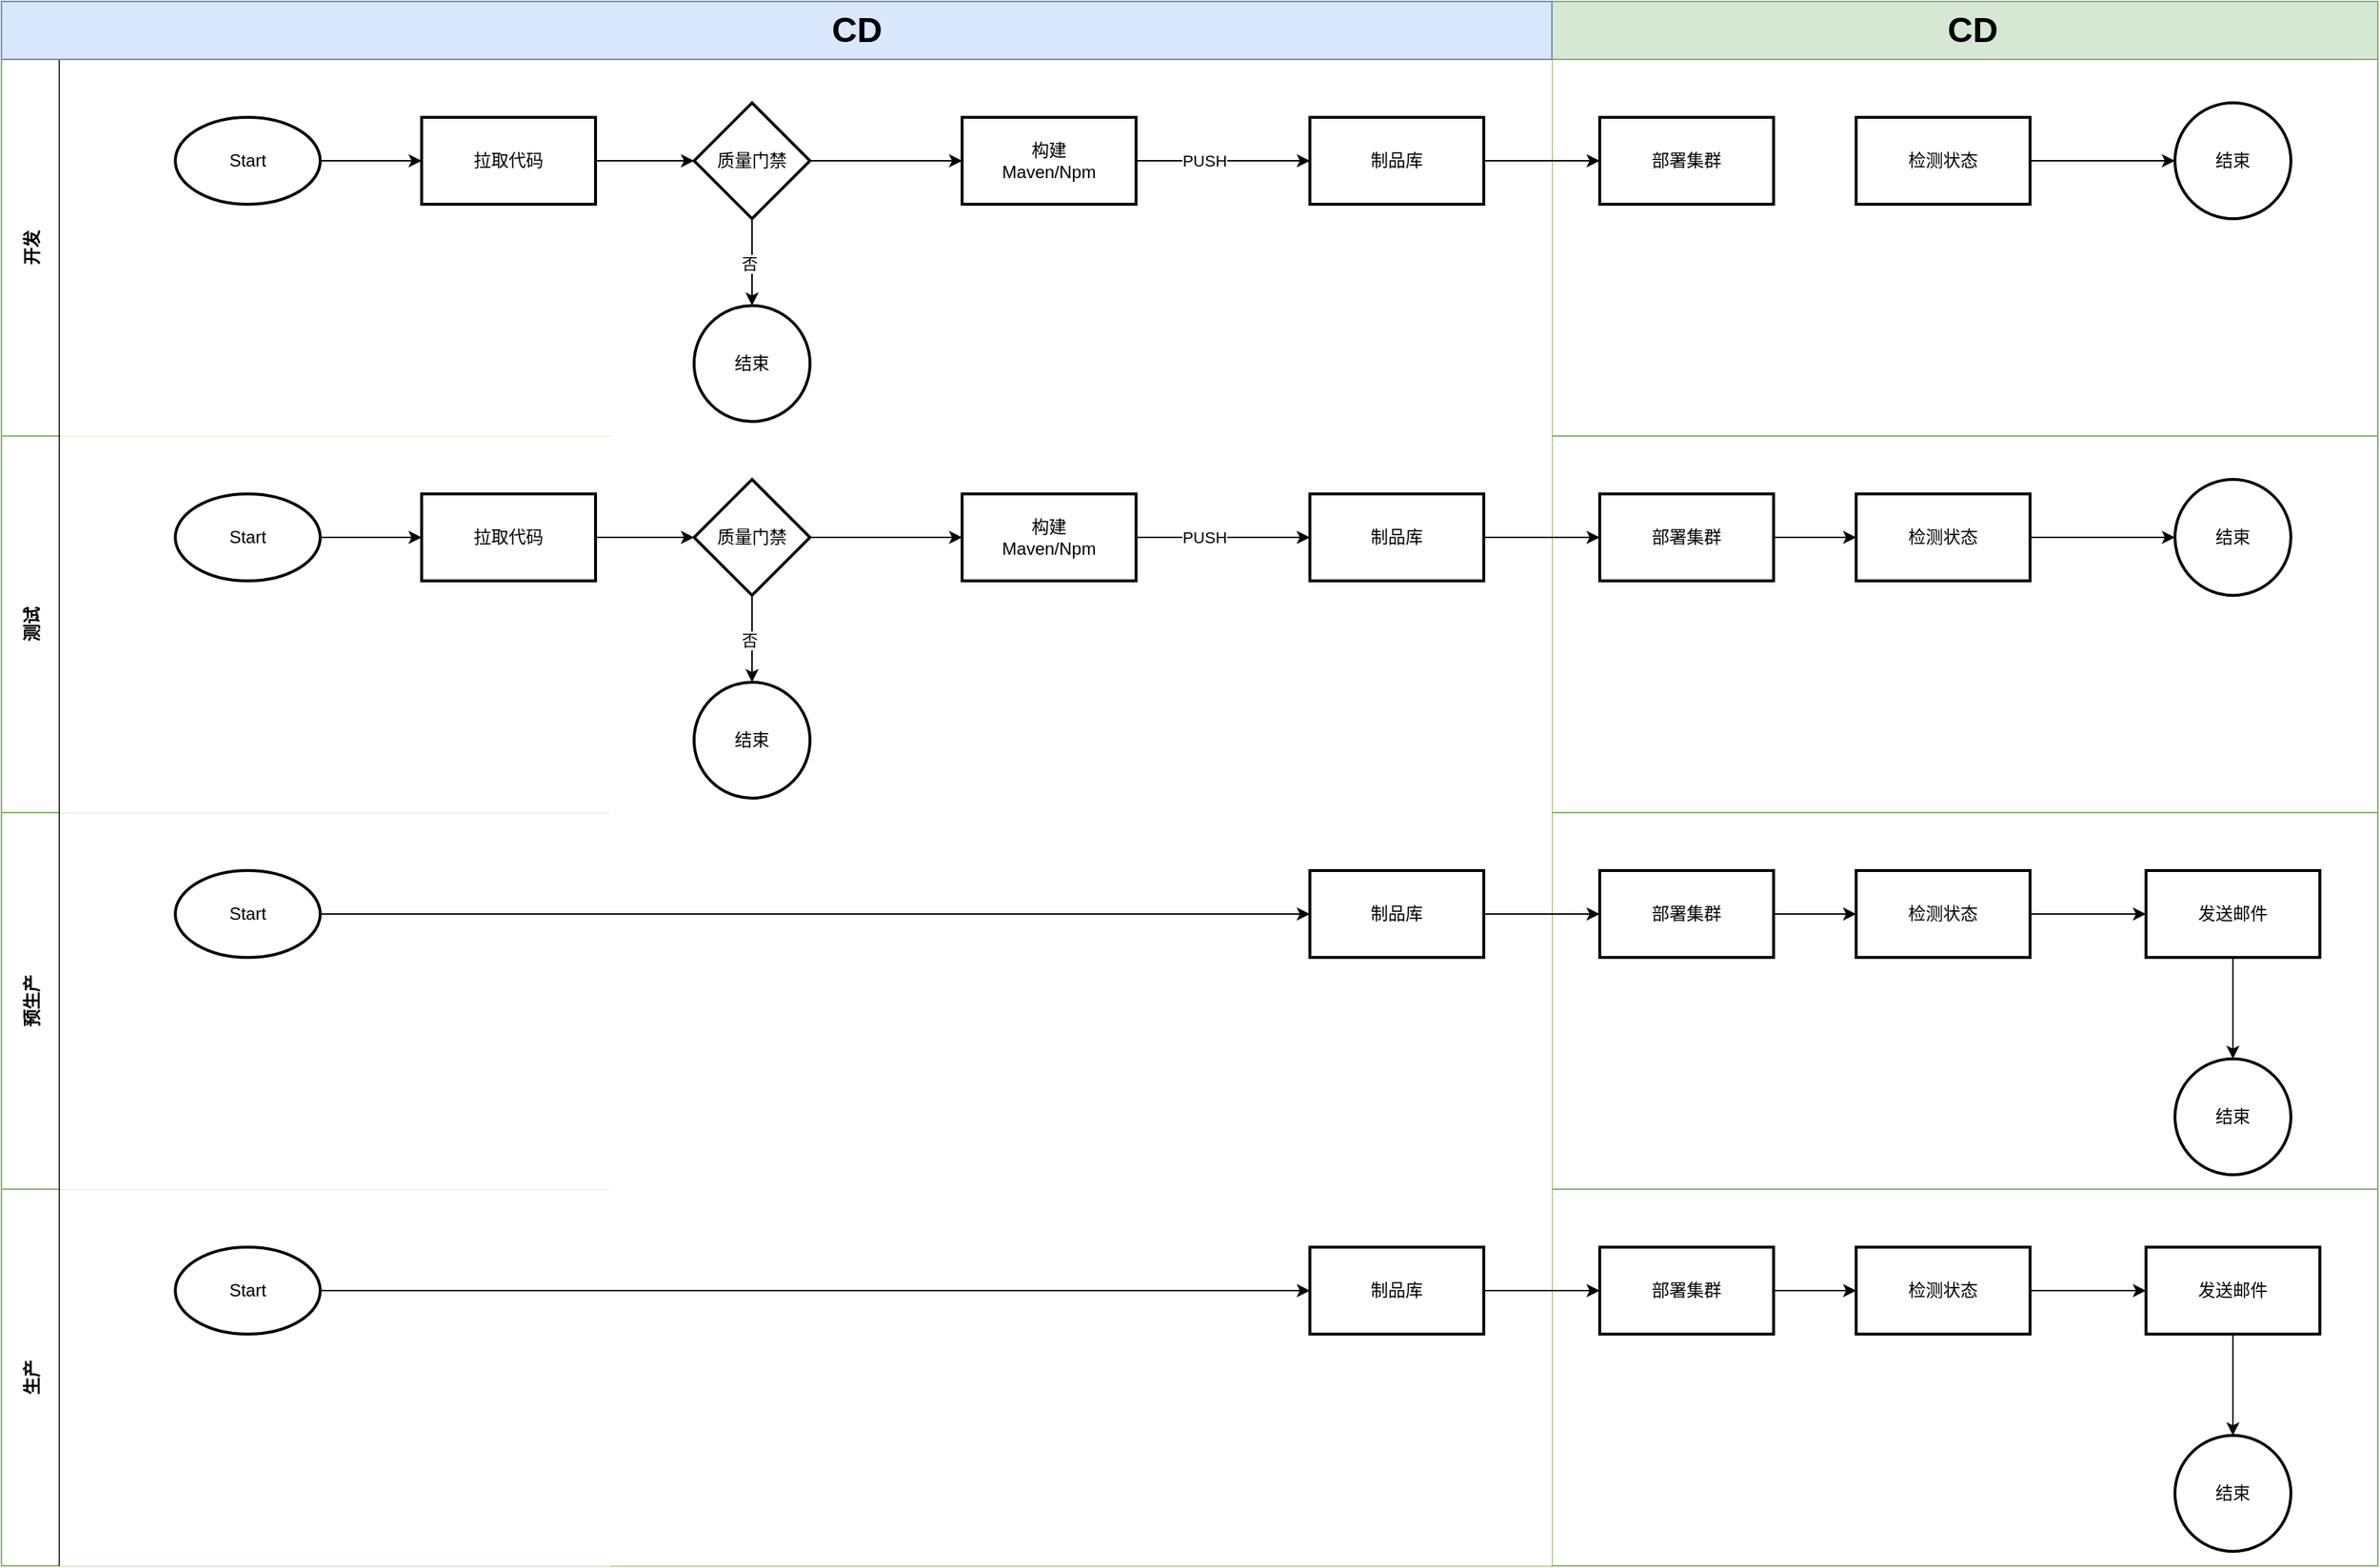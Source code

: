 <mxfile version="21.6.1" type="github">
  <diagram id="kgpKYQtTHZ0yAKxKKP6v" name="Page-1">
    <mxGraphModel dx="1434" dy="700" grid="1" gridSize="10" guides="1" tooltips="1" connect="1" arrows="1" fold="1" page="1" pageScale="1" pageWidth="850" pageHeight="1100" math="0" shadow="0">
      <root>
        <mxCell id="0" />
        <mxCell id="1" parent="0" />
        <mxCell id="3nuBFxr9cyL0pnOWT2aG-1" value="" style="shape=table;childLayout=tableLayout;startSize=40;collapsible=0;recursiveResize=0;expand=0;fillColor=#d5e8d4;fontStyle=1;points=[[0,0,0,0,0],[0,0.25,0,0,0],[0,0.5,0,0,0],[0,0.75,0,0,0],[0,1,0,0,0],[0.25,0,0,0,0],[0.25,1,0,0,0],[0.5,0,0,0,0],[0.5,1,0,0,0],[0.75,0,0,0,0],[0.75,1,0,0,0],[1,0,0,0,0],[1,0.25,0,0,0],[1,0.5,0,0,0],[1,0.75,0,0,0],[1,1,0,0,0]];strokeColor=#82b366;" parent="1" vertex="1">
          <mxGeometry y="200" width="1640" height="1080" as="geometry" />
        </mxCell>
        <mxCell id="3nuBFxr9cyL0pnOWT2aG-3" value="开发" style="shape=tableRow;horizontal=0;swimlaneHead=0;swimlaneBody=0;top=0;left=0;bottom=0;right=0;fillColor=none;points=[[0,0.5],[1,0.5]];portConstraint=eastwest;startSize=40;collapsible=0;recursiveResize=0;expand=0;fontStyle=1;" parent="3nuBFxr9cyL0pnOWT2aG-1" vertex="1">
          <mxGeometry y="40" width="1640" height="260" as="geometry" />
        </mxCell>
        <mxCell id="3nuBFxr9cyL0pnOWT2aG-4" value="" style="swimlane;swimlaneHead=0;swimlaneBody=0;connectable=0;fillColor=none;startSize=0;collapsible=0;recursiveResize=0;expand=0;fontStyle=1;dashed=1;strokeWidth=0;swimlaneFillColor=default;" parent="3nuBFxr9cyL0pnOWT2aG-3" vertex="1">
          <mxGeometry x="40" width="380" height="260" as="geometry">
            <mxRectangle width="380" height="260" as="alternateBounds" />
          </mxGeometry>
        </mxCell>
        <mxCell id="671XhVf-OirEY2XruRfS-42" value="" style="edgeStyle=orthogonalEdgeStyle;rounded=0;orthogonalLoop=1;jettySize=auto;html=1;" edge="1" parent="3nuBFxr9cyL0pnOWT2aG-4" source="671XhVf-OirEY2XruRfS-16" target="671XhVf-OirEY2XruRfS-41">
          <mxGeometry relative="1" as="geometry" />
        </mxCell>
        <mxCell id="671XhVf-OirEY2XruRfS-16" value="Start" style="strokeWidth=2;html=1;shape=mxgraph.flowchart.start_1;whiteSpace=wrap;" vertex="1" parent="3nuBFxr9cyL0pnOWT2aG-4">
          <mxGeometry x="80" y="40" width="100" height="60" as="geometry" />
        </mxCell>
        <mxCell id="671XhVf-OirEY2XruRfS-41" value="拉取代码" style="whiteSpace=wrap;html=1;strokeWidth=2;" vertex="1" parent="3nuBFxr9cyL0pnOWT2aG-4">
          <mxGeometry x="250" y="40" width="120" height="60" as="geometry" />
        </mxCell>
        <mxCell id="3nuBFxr9cyL0pnOWT2aG-8" value="" style="swimlane;swimlaneHead=0;swimlaneBody=0;connectable=0;fillColor=none;startSize=0;collapsible=0;recursiveResize=0;expand=0;fontStyle=1;swimlaneFillColor=default;" parent="3nuBFxr9cyL0pnOWT2aG-3" vertex="1">
          <mxGeometry x="420" width="650" height="260" as="geometry">
            <mxRectangle width="650" height="260" as="alternateBounds" />
          </mxGeometry>
        </mxCell>
        <mxCell id="671XhVf-OirEY2XruRfS-24" value="" style="edgeStyle=orthogonalEdgeStyle;rounded=0;orthogonalLoop=1;jettySize=auto;html=1;" edge="1" parent="3nuBFxr9cyL0pnOWT2aG-8" source="671XhVf-OirEY2XruRfS-20" target="671XhVf-OirEY2XruRfS-23">
          <mxGeometry relative="1" as="geometry" />
        </mxCell>
        <mxCell id="671XhVf-OirEY2XruRfS-25" value="否" style="edgeLabel;html=1;align=center;verticalAlign=middle;resizable=0;points=[];" vertex="1" connectable="0" parent="671XhVf-OirEY2XruRfS-24">
          <mxGeometry x="0.025" y="-2" relative="1" as="geometry">
            <mxPoint as="offset" />
          </mxGeometry>
        </mxCell>
        <mxCell id="671XhVf-OirEY2XruRfS-28" value="" style="edgeStyle=orthogonalEdgeStyle;rounded=0;orthogonalLoop=1;jettySize=auto;html=1;" edge="1" parent="3nuBFxr9cyL0pnOWT2aG-8" source="671XhVf-OirEY2XruRfS-20" target="671XhVf-OirEY2XruRfS-27">
          <mxGeometry relative="1" as="geometry" />
        </mxCell>
        <mxCell id="671XhVf-OirEY2XruRfS-20" value="质量门禁" style="rhombus;whiteSpace=wrap;html=1;strokeWidth=2;" vertex="1" parent="3nuBFxr9cyL0pnOWT2aG-8">
          <mxGeometry x="58" y="30" width="80" height="80" as="geometry" />
        </mxCell>
        <mxCell id="671XhVf-OirEY2XruRfS-23" value="结束" style="ellipse;whiteSpace=wrap;html=1;strokeWidth=2;" vertex="1" parent="3nuBFxr9cyL0pnOWT2aG-8">
          <mxGeometry x="58" y="170" width="80" height="80" as="geometry" />
        </mxCell>
        <mxCell id="671XhVf-OirEY2XruRfS-31" value="" style="edgeStyle=orthogonalEdgeStyle;rounded=0;orthogonalLoop=1;jettySize=auto;html=1;" edge="1" parent="3nuBFxr9cyL0pnOWT2aG-8" source="671XhVf-OirEY2XruRfS-27" target="671XhVf-OirEY2XruRfS-30">
          <mxGeometry relative="1" as="geometry" />
        </mxCell>
        <mxCell id="671XhVf-OirEY2XruRfS-32" value="PUSH" style="edgeLabel;html=1;align=center;verticalAlign=middle;resizable=0;points=[];" vertex="1" connectable="0" parent="671XhVf-OirEY2XruRfS-31">
          <mxGeometry x="-0.225" relative="1" as="geometry">
            <mxPoint as="offset" />
          </mxGeometry>
        </mxCell>
        <mxCell id="671XhVf-OirEY2XruRfS-27" value="构建&lt;br&gt;Maven/Npm" style="whiteSpace=wrap;html=1;strokeWidth=2;" vertex="1" parent="3nuBFxr9cyL0pnOWT2aG-8">
          <mxGeometry x="243" y="40" width="120" height="60" as="geometry" />
        </mxCell>
        <mxCell id="671XhVf-OirEY2XruRfS-36" value="" style="edgeStyle=orthogonalEdgeStyle;rounded=0;orthogonalLoop=1;jettySize=auto;html=1;" edge="1" parent="3nuBFxr9cyL0pnOWT2aG-8" source="671XhVf-OirEY2XruRfS-30" target="671XhVf-OirEY2XruRfS-35">
          <mxGeometry relative="1" as="geometry" />
        </mxCell>
        <mxCell id="671XhVf-OirEY2XruRfS-30" value="制品库" style="whiteSpace=wrap;html=1;strokeWidth=2;" vertex="1" parent="3nuBFxr9cyL0pnOWT2aG-8">
          <mxGeometry x="483" y="40" width="120" height="60" as="geometry" />
        </mxCell>
        <mxCell id="671XhVf-OirEY2XruRfS-35" value="部署集群" style="whiteSpace=wrap;html=1;strokeWidth=2;" vertex="1" parent="3nuBFxr9cyL0pnOWT2aG-8">
          <mxGeometry x="683" y="40" width="120" height="60" as="geometry" />
        </mxCell>
        <mxCell id="3nuBFxr9cyL0pnOWT2aG-11" value="" style="swimlane;swimlaneHead=0;swimlaneBody=0;connectable=0;fillColor=none;startSize=0;collapsible=0;recursiveResize=0;expand=0;fontStyle=1;" parent="3nuBFxr9cyL0pnOWT2aG-3" vertex="1">
          <mxGeometry x="1070" width="570" height="260" as="geometry">
            <mxRectangle width="570" height="260" as="alternateBounds" />
          </mxGeometry>
        </mxCell>
        <mxCell id="671XhVf-OirEY2XruRfS-40" value="" style="edgeStyle=orthogonalEdgeStyle;rounded=0;orthogonalLoop=1;jettySize=auto;html=1;" edge="1" parent="3nuBFxr9cyL0pnOWT2aG-11" source="671XhVf-OirEY2XruRfS-37" target="671XhVf-OirEY2XruRfS-39">
          <mxGeometry relative="1" as="geometry" />
        </mxCell>
        <mxCell id="671XhVf-OirEY2XruRfS-37" value="检测状态" style="whiteSpace=wrap;html=1;strokeWidth=2;" vertex="1" parent="3nuBFxr9cyL0pnOWT2aG-11">
          <mxGeometry x="210" y="40" width="120" height="60" as="geometry" />
        </mxCell>
        <mxCell id="671XhVf-OirEY2XruRfS-39" value="结束" style="ellipse;whiteSpace=wrap;html=1;strokeWidth=2;" vertex="1" parent="3nuBFxr9cyL0pnOWT2aG-11">
          <mxGeometry x="430" y="30" width="80" height="80" as="geometry" />
        </mxCell>
        <mxCell id="671XhVf-OirEY2XruRfS-43" style="edgeStyle=orthogonalEdgeStyle;rounded=0;orthogonalLoop=1;jettySize=auto;html=1;" edge="1" parent="3nuBFxr9cyL0pnOWT2aG-3" source="671XhVf-OirEY2XruRfS-41" target="671XhVf-OirEY2XruRfS-20">
          <mxGeometry relative="1" as="geometry" />
        </mxCell>
        <mxCell id="671XhVf-OirEY2XruRfS-44" value="测试" style="shape=tableRow;horizontal=0;swimlaneHead=0;swimlaneBody=0;top=0;left=0;bottom=0;right=0;fillColor=none;points=[[0,0.5],[1,0.5]];portConstraint=eastwest;startSize=40;collapsible=0;recursiveResize=0;expand=0;fontStyle=1;" vertex="1" parent="3nuBFxr9cyL0pnOWT2aG-1">
          <mxGeometry y="300" width="1640" height="260" as="geometry" />
        </mxCell>
        <mxCell id="671XhVf-OirEY2XruRfS-45" value="" style="swimlane;swimlaneHead=0;swimlaneBody=0;connectable=0;fillColor=none;startSize=0;collapsible=0;recursiveResize=0;expand=0;fontStyle=1;dashed=1;strokeWidth=0;swimlaneFillColor=default;" vertex="1" parent="671XhVf-OirEY2XruRfS-44">
          <mxGeometry x="40" width="380" height="260" as="geometry">
            <mxRectangle width="380" height="260" as="alternateBounds" />
          </mxGeometry>
        </mxCell>
        <mxCell id="671XhVf-OirEY2XruRfS-46" value="" style="edgeStyle=orthogonalEdgeStyle;rounded=0;orthogonalLoop=1;jettySize=auto;html=1;" edge="1" parent="671XhVf-OirEY2XruRfS-45" source="671XhVf-OirEY2XruRfS-47" target="671XhVf-OirEY2XruRfS-48">
          <mxGeometry relative="1" as="geometry" />
        </mxCell>
        <mxCell id="671XhVf-OirEY2XruRfS-47" value="Start" style="strokeWidth=2;html=1;shape=mxgraph.flowchart.start_1;whiteSpace=wrap;" vertex="1" parent="671XhVf-OirEY2XruRfS-45">
          <mxGeometry x="80" y="40" width="100" height="60" as="geometry" />
        </mxCell>
        <mxCell id="671XhVf-OirEY2XruRfS-48" value="拉取代码" style="whiteSpace=wrap;html=1;strokeWidth=2;" vertex="1" parent="671XhVf-OirEY2XruRfS-45">
          <mxGeometry x="250" y="40" width="120" height="60" as="geometry" />
        </mxCell>
        <mxCell id="671XhVf-OirEY2XruRfS-49" value="" style="swimlane;swimlaneHead=0;swimlaneBody=0;connectable=0;fillColor=none;startSize=0;collapsible=0;recursiveResize=0;expand=0;fontStyle=1;swimlaneFillColor=default;" vertex="1" parent="671XhVf-OirEY2XruRfS-44">
          <mxGeometry x="420" width="650" height="260" as="geometry">
            <mxRectangle width="650" height="260" as="alternateBounds" />
          </mxGeometry>
        </mxCell>
        <mxCell id="671XhVf-OirEY2XruRfS-50" value="" style="edgeStyle=orthogonalEdgeStyle;rounded=0;orthogonalLoop=1;jettySize=auto;html=1;" edge="1" parent="671XhVf-OirEY2XruRfS-49" source="671XhVf-OirEY2XruRfS-53" target="671XhVf-OirEY2XruRfS-54">
          <mxGeometry relative="1" as="geometry" />
        </mxCell>
        <mxCell id="671XhVf-OirEY2XruRfS-51" value="否" style="edgeLabel;html=1;align=center;verticalAlign=middle;resizable=0;points=[];" vertex="1" connectable="0" parent="671XhVf-OirEY2XruRfS-50">
          <mxGeometry x="0.025" y="-2" relative="1" as="geometry">
            <mxPoint as="offset" />
          </mxGeometry>
        </mxCell>
        <mxCell id="671XhVf-OirEY2XruRfS-52" value="" style="edgeStyle=orthogonalEdgeStyle;rounded=0;orthogonalLoop=1;jettySize=auto;html=1;" edge="1" parent="671XhVf-OirEY2XruRfS-49" source="671XhVf-OirEY2XruRfS-53" target="671XhVf-OirEY2XruRfS-57">
          <mxGeometry relative="1" as="geometry" />
        </mxCell>
        <mxCell id="671XhVf-OirEY2XruRfS-53" value="质量门禁" style="rhombus;whiteSpace=wrap;html=1;strokeWidth=2;" vertex="1" parent="671XhVf-OirEY2XruRfS-49">
          <mxGeometry x="58" y="30" width="80" height="80" as="geometry" />
        </mxCell>
        <mxCell id="671XhVf-OirEY2XruRfS-54" value="结束" style="ellipse;whiteSpace=wrap;html=1;strokeWidth=2;" vertex="1" parent="671XhVf-OirEY2XruRfS-49">
          <mxGeometry x="58" y="170" width="80" height="80" as="geometry" />
        </mxCell>
        <mxCell id="671XhVf-OirEY2XruRfS-55" value="" style="edgeStyle=orthogonalEdgeStyle;rounded=0;orthogonalLoop=1;jettySize=auto;html=1;" edge="1" parent="671XhVf-OirEY2XruRfS-49" source="671XhVf-OirEY2XruRfS-57" target="671XhVf-OirEY2XruRfS-59">
          <mxGeometry relative="1" as="geometry" />
        </mxCell>
        <mxCell id="671XhVf-OirEY2XruRfS-56" value="PUSH" style="edgeLabel;html=1;align=center;verticalAlign=middle;resizable=0;points=[];" vertex="1" connectable="0" parent="671XhVf-OirEY2XruRfS-55">
          <mxGeometry x="-0.225" relative="1" as="geometry">
            <mxPoint as="offset" />
          </mxGeometry>
        </mxCell>
        <mxCell id="671XhVf-OirEY2XruRfS-57" value="构建&lt;br&gt;Maven/Npm" style="whiteSpace=wrap;html=1;strokeWidth=2;" vertex="1" parent="671XhVf-OirEY2XruRfS-49">
          <mxGeometry x="243" y="40" width="120" height="60" as="geometry" />
        </mxCell>
        <mxCell id="671XhVf-OirEY2XruRfS-58" value="" style="edgeStyle=orthogonalEdgeStyle;rounded=0;orthogonalLoop=1;jettySize=auto;html=1;" edge="1" parent="671XhVf-OirEY2XruRfS-49" source="671XhVf-OirEY2XruRfS-59" target="671XhVf-OirEY2XruRfS-60">
          <mxGeometry relative="1" as="geometry" />
        </mxCell>
        <mxCell id="671XhVf-OirEY2XruRfS-59" value="制品库" style="whiteSpace=wrap;html=1;strokeWidth=2;" vertex="1" parent="671XhVf-OirEY2XruRfS-49">
          <mxGeometry x="483" y="40" width="120" height="60" as="geometry" />
        </mxCell>
        <mxCell id="671XhVf-OirEY2XruRfS-60" value="部署集群" style="whiteSpace=wrap;html=1;strokeWidth=2;" vertex="1" parent="671XhVf-OirEY2XruRfS-49">
          <mxGeometry x="683" y="40" width="120" height="60" as="geometry" />
        </mxCell>
        <mxCell id="671XhVf-OirEY2XruRfS-61" value="" style="swimlane;swimlaneHead=0;swimlaneBody=0;connectable=0;fillColor=none;startSize=0;collapsible=0;recursiveResize=0;expand=0;fontStyle=1;" vertex="1" parent="671XhVf-OirEY2XruRfS-44">
          <mxGeometry x="1070" width="570" height="260" as="geometry">
            <mxRectangle width="570" height="260" as="alternateBounds" />
          </mxGeometry>
        </mxCell>
        <mxCell id="671XhVf-OirEY2XruRfS-62" value="" style="edgeStyle=orthogonalEdgeStyle;rounded=0;orthogonalLoop=1;jettySize=auto;html=1;" edge="1" parent="671XhVf-OirEY2XruRfS-61" source="671XhVf-OirEY2XruRfS-63" target="671XhVf-OirEY2XruRfS-64">
          <mxGeometry relative="1" as="geometry" />
        </mxCell>
        <mxCell id="671XhVf-OirEY2XruRfS-63" value="检测状态" style="whiteSpace=wrap;html=1;strokeWidth=2;" vertex="1" parent="671XhVf-OirEY2XruRfS-61">
          <mxGeometry x="210" y="40" width="120" height="60" as="geometry" />
        </mxCell>
        <mxCell id="671XhVf-OirEY2XruRfS-64" value="结束" style="ellipse;whiteSpace=wrap;html=1;strokeWidth=2;" vertex="1" parent="671XhVf-OirEY2XruRfS-61">
          <mxGeometry x="430" y="30" width="80" height="80" as="geometry" />
        </mxCell>
        <mxCell id="671XhVf-OirEY2XruRfS-66" style="edgeStyle=orthogonalEdgeStyle;rounded=0;orthogonalLoop=1;jettySize=auto;html=1;" edge="1" parent="671XhVf-OirEY2XruRfS-44" source="671XhVf-OirEY2XruRfS-48" target="671XhVf-OirEY2XruRfS-53">
          <mxGeometry relative="1" as="geometry" />
        </mxCell>
        <mxCell id="671XhVf-OirEY2XruRfS-111" style="edgeStyle=orthogonalEdgeStyle;rounded=0;orthogonalLoop=1;jettySize=auto;html=1;" edge="1" parent="671XhVf-OirEY2XruRfS-44" source="671XhVf-OirEY2XruRfS-60" target="671XhVf-OirEY2XruRfS-63">
          <mxGeometry relative="1" as="geometry" />
        </mxCell>
        <mxCell id="671XhVf-OirEY2XruRfS-67" value="预生产" style="shape=tableRow;horizontal=0;swimlaneHead=0;swimlaneBody=0;top=0;left=0;bottom=0;right=0;fillColor=none;points=[[0,0.5],[1,0.5]];portConstraint=eastwest;startSize=40;collapsible=0;recursiveResize=0;expand=0;fontStyle=1;" vertex="1" parent="3nuBFxr9cyL0pnOWT2aG-1">
          <mxGeometry y="560" width="1640" height="260" as="geometry" />
        </mxCell>
        <mxCell id="671XhVf-OirEY2XruRfS-68" value="" style="swimlane;swimlaneHead=0;swimlaneBody=0;connectable=0;fillColor=none;startSize=0;collapsible=0;recursiveResize=0;expand=0;fontStyle=1;dashed=1;strokeWidth=0;swimlaneFillColor=default;" vertex="1" parent="671XhVf-OirEY2XruRfS-67">
          <mxGeometry x="40" width="380" height="260" as="geometry">
            <mxRectangle width="380" height="260" as="alternateBounds" />
          </mxGeometry>
        </mxCell>
        <mxCell id="671XhVf-OirEY2XruRfS-70" value="Start" style="strokeWidth=2;html=1;shape=mxgraph.flowchart.start_1;whiteSpace=wrap;" vertex="1" parent="671XhVf-OirEY2XruRfS-68">
          <mxGeometry x="80" y="40" width="100" height="60" as="geometry" />
        </mxCell>
        <mxCell id="671XhVf-OirEY2XruRfS-72" value="" style="swimlane;swimlaneHead=0;swimlaneBody=0;connectable=0;fillColor=none;startSize=0;collapsible=0;recursiveResize=0;expand=0;fontStyle=1;swimlaneFillColor=default;" vertex="1" parent="671XhVf-OirEY2XruRfS-67">
          <mxGeometry x="420" width="650" height="260" as="geometry">
            <mxRectangle width="650" height="260" as="alternateBounds" />
          </mxGeometry>
        </mxCell>
        <mxCell id="671XhVf-OirEY2XruRfS-81" value="" style="edgeStyle=orthogonalEdgeStyle;rounded=0;orthogonalLoop=1;jettySize=auto;html=1;" edge="1" parent="671XhVf-OirEY2XruRfS-72" source="671XhVf-OirEY2XruRfS-82" target="671XhVf-OirEY2XruRfS-83">
          <mxGeometry relative="1" as="geometry" />
        </mxCell>
        <mxCell id="671XhVf-OirEY2XruRfS-82" value="制品库" style="whiteSpace=wrap;html=1;strokeWidth=2;" vertex="1" parent="671XhVf-OirEY2XruRfS-72">
          <mxGeometry x="483" y="40" width="120" height="60" as="geometry" />
        </mxCell>
        <mxCell id="671XhVf-OirEY2XruRfS-83" value="部署集群" style="whiteSpace=wrap;html=1;strokeWidth=2;" vertex="1" parent="671XhVf-OirEY2XruRfS-72">
          <mxGeometry x="683" y="40" width="120" height="60" as="geometry" />
        </mxCell>
        <mxCell id="671XhVf-OirEY2XruRfS-84" value="" style="swimlane;swimlaneHead=0;swimlaneBody=0;connectable=0;fillColor=none;startSize=0;collapsible=0;recursiveResize=0;expand=0;fontStyle=1;" vertex="1" parent="671XhVf-OirEY2XruRfS-67">
          <mxGeometry x="1070" width="570" height="260" as="geometry">
            <mxRectangle width="570" height="260" as="alternateBounds" />
          </mxGeometry>
        </mxCell>
        <mxCell id="671XhVf-OirEY2XruRfS-92" value="" style="edgeStyle=orthogonalEdgeStyle;rounded=0;orthogonalLoop=1;jettySize=auto;html=1;" edge="1" parent="671XhVf-OirEY2XruRfS-84" source="671XhVf-OirEY2XruRfS-86" target="671XhVf-OirEY2XruRfS-91">
          <mxGeometry relative="1" as="geometry" />
        </mxCell>
        <mxCell id="671XhVf-OirEY2XruRfS-86" value="检测状态" style="whiteSpace=wrap;html=1;strokeWidth=2;" vertex="1" parent="671XhVf-OirEY2XruRfS-84">
          <mxGeometry x="210" y="40" width="120" height="60" as="geometry" />
        </mxCell>
        <mxCell id="671XhVf-OirEY2XruRfS-94" value="" style="edgeStyle=orthogonalEdgeStyle;rounded=0;orthogonalLoop=1;jettySize=auto;html=1;" edge="1" parent="671XhVf-OirEY2XruRfS-84" source="671XhVf-OirEY2XruRfS-91" target="671XhVf-OirEY2XruRfS-93">
          <mxGeometry relative="1" as="geometry" />
        </mxCell>
        <mxCell id="671XhVf-OirEY2XruRfS-91" value="发送邮件" style="whiteSpace=wrap;html=1;strokeWidth=2;" vertex="1" parent="671XhVf-OirEY2XruRfS-84">
          <mxGeometry x="410" y="40" width="120" height="60" as="geometry" />
        </mxCell>
        <mxCell id="671XhVf-OirEY2XruRfS-93" value="结束" style="ellipse;whiteSpace=wrap;html=1;strokeWidth=2;" vertex="1" parent="671XhVf-OirEY2XruRfS-84">
          <mxGeometry x="430" y="170" width="80" height="80" as="geometry" />
        </mxCell>
        <mxCell id="671XhVf-OirEY2XruRfS-69" value="" style="edgeStyle=orthogonalEdgeStyle;rounded=0;orthogonalLoop=1;jettySize=auto;html=1;" edge="1" parent="671XhVf-OirEY2XruRfS-67" source="671XhVf-OirEY2XruRfS-70" target="671XhVf-OirEY2XruRfS-82">
          <mxGeometry relative="1" as="geometry">
            <mxPoint x="290" y="70" as="targetPoint" />
          </mxGeometry>
        </mxCell>
        <mxCell id="671XhVf-OirEY2XruRfS-112" style="edgeStyle=orthogonalEdgeStyle;rounded=0;orthogonalLoop=1;jettySize=auto;html=1;" edge="1" parent="671XhVf-OirEY2XruRfS-67" source="671XhVf-OirEY2XruRfS-83" target="671XhVf-OirEY2XruRfS-86">
          <mxGeometry relative="1" as="geometry" />
        </mxCell>
        <mxCell id="671XhVf-OirEY2XruRfS-95" value="生产" style="shape=tableRow;horizontal=0;swimlaneHead=0;swimlaneBody=0;top=0;left=0;bottom=0;right=0;fillColor=none;points=[[0,0.5],[1,0.5]];portConstraint=eastwest;startSize=40;collapsible=0;recursiveResize=0;expand=0;fontStyle=1;" vertex="1" parent="3nuBFxr9cyL0pnOWT2aG-1">
          <mxGeometry y="820" width="1640" height="260" as="geometry" />
        </mxCell>
        <mxCell id="671XhVf-OirEY2XruRfS-96" value="" style="swimlane;swimlaneHead=0;swimlaneBody=0;connectable=0;fillColor=none;startSize=0;collapsible=0;recursiveResize=0;expand=0;fontStyle=1;dashed=1;strokeWidth=0;swimlaneFillColor=default;" vertex="1" parent="671XhVf-OirEY2XruRfS-95">
          <mxGeometry x="40" width="380" height="260" as="geometry">
            <mxRectangle width="380" height="260" as="alternateBounds" />
          </mxGeometry>
        </mxCell>
        <mxCell id="671XhVf-OirEY2XruRfS-97" value="Start" style="strokeWidth=2;html=1;shape=mxgraph.flowchart.start_1;whiteSpace=wrap;" vertex="1" parent="671XhVf-OirEY2XruRfS-96">
          <mxGeometry x="80" y="40" width="100" height="60" as="geometry" />
        </mxCell>
        <mxCell id="671XhVf-OirEY2XruRfS-98" value="" style="swimlane;swimlaneHead=0;swimlaneBody=0;connectable=0;fillColor=none;startSize=0;collapsible=0;recursiveResize=0;expand=0;fontStyle=1;swimlaneFillColor=default;" vertex="1" parent="671XhVf-OirEY2XruRfS-95">
          <mxGeometry x="420" width="650" height="260" as="geometry">
            <mxRectangle width="650" height="260" as="alternateBounds" />
          </mxGeometry>
        </mxCell>
        <mxCell id="671XhVf-OirEY2XruRfS-99" value="" style="edgeStyle=orthogonalEdgeStyle;rounded=0;orthogonalLoop=1;jettySize=auto;html=1;" edge="1" parent="671XhVf-OirEY2XruRfS-98" source="671XhVf-OirEY2XruRfS-100" target="671XhVf-OirEY2XruRfS-101">
          <mxGeometry relative="1" as="geometry" />
        </mxCell>
        <mxCell id="671XhVf-OirEY2XruRfS-100" value="制品库" style="whiteSpace=wrap;html=1;strokeWidth=2;" vertex="1" parent="671XhVf-OirEY2XruRfS-98">
          <mxGeometry x="483" y="40" width="120" height="60" as="geometry" />
        </mxCell>
        <mxCell id="671XhVf-OirEY2XruRfS-101" value="部署集群" style="whiteSpace=wrap;html=1;strokeWidth=2;" vertex="1" parent="671XhVf-OirEY2XruRfS-98">
          <mxGeometry x="683" y="40" width="120" height="60" as="geometry" />
        </mxCell>
        <mxCell id="671XhVf-OirEY2XruRfS-102" value="" style="swimlane;swimlaneHead=0;swimlaneBody=0;connectable=0;fillColor=none;startSize=0;collapsible=0;recursiveResize=0;expand=0;fontStyle=1;" vertex="1" parent="671XhVf-OirEY2XruRfS-95">
          <mxGeometry x="1070" width="570" height="260" as="geometry">
            <mxRectangle width="570" height="260" as="alternateBounds" />
          </mxGeometry>
        </mxCell>
        <mxCell id="671XhVf-OirEY2XruRfS-103" value="" style="edgeStyle=orthogonalEdgeStyle;rounded=0;orthogonalLoop=1;jettySize=auto;html=1;" edge="1" parent="671XhVf-OirEY2XruRfS-102" source="671XhVf-OirEY2XruRfS-104" target="671XhVf-OirEY2XruRfS-106">
          <mxGeometry relative="1" as="geometry" />
        </mxCell>
        <mxCell id="671XhVf-OirEY2XruRfS-104" value="检测状态" style="whiteSpace=wrap;html=1;strokeWidth=2;" vertex="1" parent="671XhVf-OirEY2XruRfS-102">
          <mxGeometry x="210" y="40" width="120" height="60" as="geometry" />
        </mxCell>
        <mxCell id="671XhVf-OirEY2XruRfS-105" value="" style="edgeStyle=orthogonalEdgeStyle;rounded=0;orthogonalLoop=1;jettySize=auto;html=1;" edge="1" parent="671XhVf-OirEY2XruRfS-102" source="671XhVf-OirEY2XruRfS-106" target="671XhVf-OirEY2XruRfS-107">
          <mxGeometry relative="1" as="geometry" />
        </mxCell>
        <mxCell id="671XhVf-OirEY2XruRfS-106" value="发送邮件" style="whiteSpace=wrap;html=1;strokeWidth=2;" vertex="1" parent="671XhVf-OirEY2XruRfS-102">
          <mxGeometry x="410" y="40" width="120" height="60" as="geometry" />
        </mxCell>
        <mxCell id="671XhVf-OirEY2XruRfS-107" value="结束" style="ellipse;whiteSpace=wrap;html=1;strokeWidth=2;" vertex="1" parent="671XhVf-OirEY2XruRfS-102">
          <mxGeometry x="430" y="170" width="80" height="80" as="geometry" />
        </mxCell>
        <mxCell id="671XhVf-OirEY2XruRfS-108" value="" style="edgeStyle=orthogonalEdgeStyle;rounded=0;orthogonalLoop=1;jettySize=auto;html=1;" edge="1" parent="671XhVf-OirEY2XruRfS-95" source="671XhVf-OirEY2XruRfS-97" target="671XhVf-OirEY2XruRfS-100">
          <mxGeometry relative="1" as="geometry">
            <mxPoint x="290" y="70" as="targetPoint" />
          </mxGeometry>
        </mxCell>
        <mxCell id="671XhVf-OirEY2XruRfS-113" style="edgeStyle=orthogonalEdgeStyle;rounded=0;orthogonalLoop=1;jettySize=auto;html=1;" edge="1" parent="671XhVf-OirEY2XruRfS-95" source="671XhVf-OirEY2XruRfS-101" target="671XhVf-OirEY2XruRfS-104">
          <mxGeometry relative="1" as="geometry" />
        </mxCell>
        <mxCell id="671XhVf-OirEY2XruRfS-7" value="CD" style="text;strokeColor=none;fillColor=none;html=1;fontSize=24;fontStyle=1;verticalAlign=middle;align=center;" vertex="1" parent="1">
          <mxGeometry x="1310" y="200" width="100" height="40" as="geometry" />
        </mxCell>
        <mxCell id="671XhVf-OirEY2XruRfS-109" value="" style="rounded=0;whiteSpace=wrap;html=1;fillColor=#dae8fc;strokeColor=#6c8ebf;" vertex="1" parent="1">
          <mxGeometry y="200" width="1070" height="40" as="geometry" />
        </mxCell>
        <mxCell id="671XhVf-OirEY2XruRfS-110" value="CD" style="text;strokeColor=none;fillColor=none;html=1;fontSize=24;fontStyle=1;verticalAlign=middle;align=center;" vertex="1" parent="1">
          <mxGeometry x="540" y="200" width="100" height="40" as="geometry" />
        </mxCell>
      </root>
    </mxGraphModel>
  </diagram>
</mxfile>
